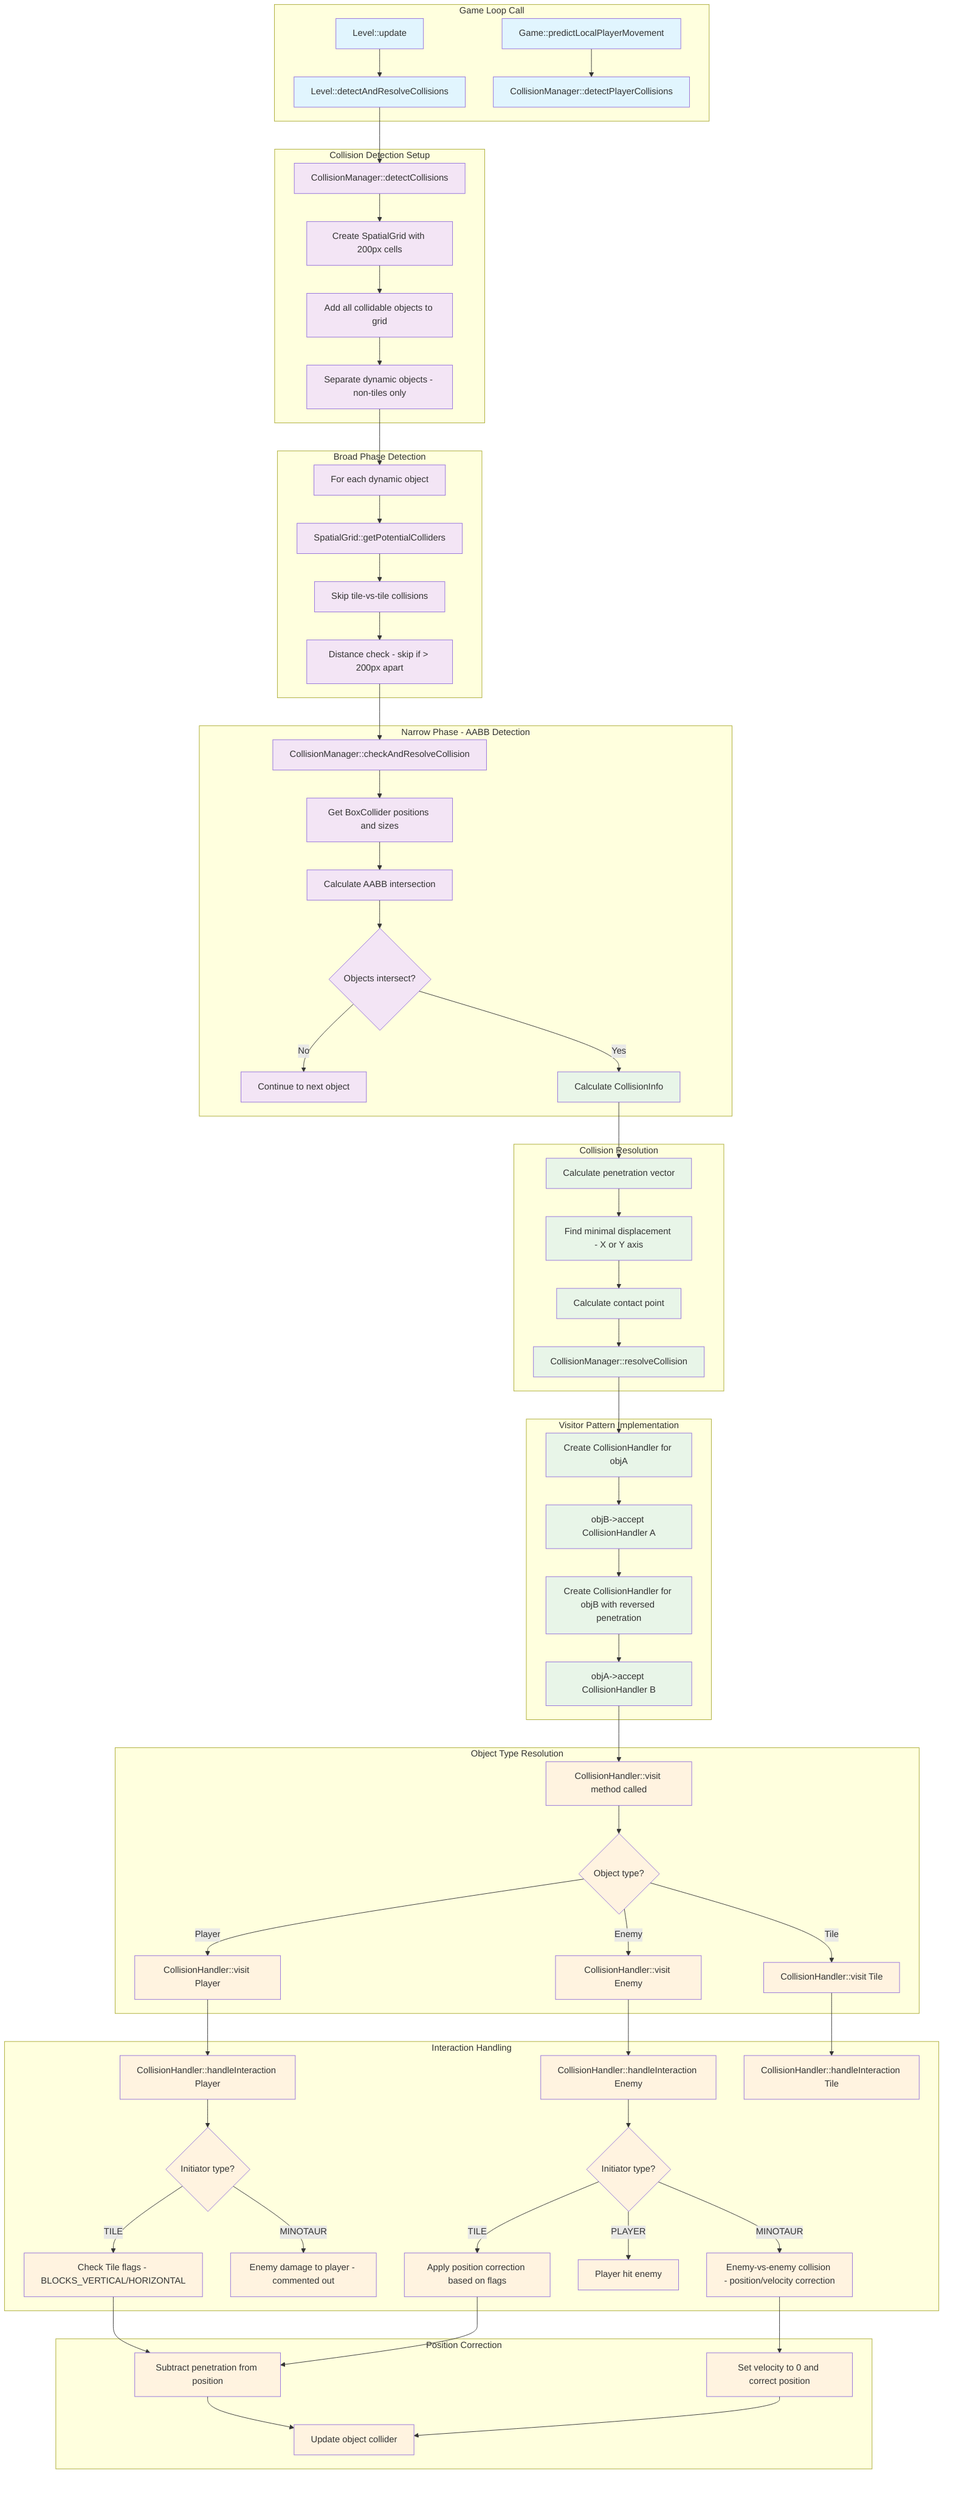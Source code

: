 graph TD
    %% Actual Collision System Implementation
    
    subgraph "Game Loop Call"
        A[Level::update] --> B[Level::detectAndResolveCollisions]
        C[Game::predictLocalPlayerMovement] --> D[CollisionManager::detectPlayerCollisions]
    end
    
    subgraph "Collision Detection Setup"
        B --> E[CollisionManager::detectCollisions]
        E --> F[Create SpatialGrid with 200px cells]
        F --> G[Add all collidable objects to grid]
        G --> H[Separate dynamic objects - non-tiles only]
    end
    
    subgraph "Broad Phase Detection"
        H --> I[For each dynamic object]
        I --> J[SpatialGrid::getPotentialColliders]
        J --> K[Skip tile-vs-tile collisions]
        K --> L[Distance check - skip if > 200px apart]
    end
    
    subgraph "Narrow Phase - AABB Detection"
        L --> M[CollisionManager::checkAndResolveCollision]
        M --> N[Get BoxCollider positions and sizes]
        N --> O[Calculate AABB intersection]
        O --> P{Objects intersect?}
        P -->|No| Q[Continue to next object]
        P -->|Yes| R[Calculate CollisionInfo]
    end
    
    subgraph "Collision Resolution"
        R --> S[Calculate penetration vector]
        S --> T[Find minimal displacement - X or Y axis]
        T --> U[Calculate contact point]
        U --> V[CollisionManager::resolveCollision]
    end
    
    subgraph "Visitor Pattern Implementation"
        V --> W[Create CollisionHandler for objA]
        W --> X[objB->accept CollisionHandler A]
        X --> Y[Create CollisionHandler for objB with reversed penetration]
        Y --> Z[objA->accept CollisionHandler B]
    end
    
    subgraph "Object Type Resolution"
        Z --> AA[CollisionHandler::visit method called]
        AA --> BB{Object type?}
        BB -->|Player| CC[CollisionHandler::visit Player]
        BB -->|Enemy| DD[CollisionHandler::visit Enemy] 
        BB -->|Tile| EE[CollisionHandler::visit Tile]
    end
    
    subgraph "Interaction Handling"
        CC --> FF[CollisionHandler::handleInteraction Player]
        DD --> GG[CollisionHandler::handleInteraction Enemy]
        EE --> HH[CollisionHandler::handleInteraction Tile]
        
        FF --> II{Initiator type?}
        II -->|TILE| JJ[Check Tile flags - BLOCKS_VERTICAL/HORIZONTAL]
        II -->|MINOTAUR| KK[Enemy damage to player - commented out]
        
        GG --> LL{Initiator type?}
        LL -->|TILE| MM[Apply position correction based on flags]
        LL -->|PLAYER| NN[Player hit enemy]
        LL -->|MINOTAUR| OO[Enemy-vs-enemy collision - position/velocity correction]
    end
    
    subgraph "Position Correction"
        JJ --> PP[Subtract penetration from position]
        MM --> PP
        OO --> QQ[Set velocity to 0 and correct position]
        PP --> RR[Update object collider]
        QQ --> RR
    end
    
    %% Styling
    classDef gameLoop fill:#e1f5fe
    classDef detection fill:#f3e5f5
    classDef resolution fill:#e8f5e8
    classDef visitor fill:#fff3e0
    
    class A,B,C,D gameLoop
    class E,F,G,H,I,J,K,L,M,N,O,P,Q detection
    class R,S,T,U,V,W,X,Y,Z resolution
    class AA,BB,CC,DD,EE,FF,GG,HH,II,JJ,KK,LL,MM,NN,OO,PP,QQ,RR visitor